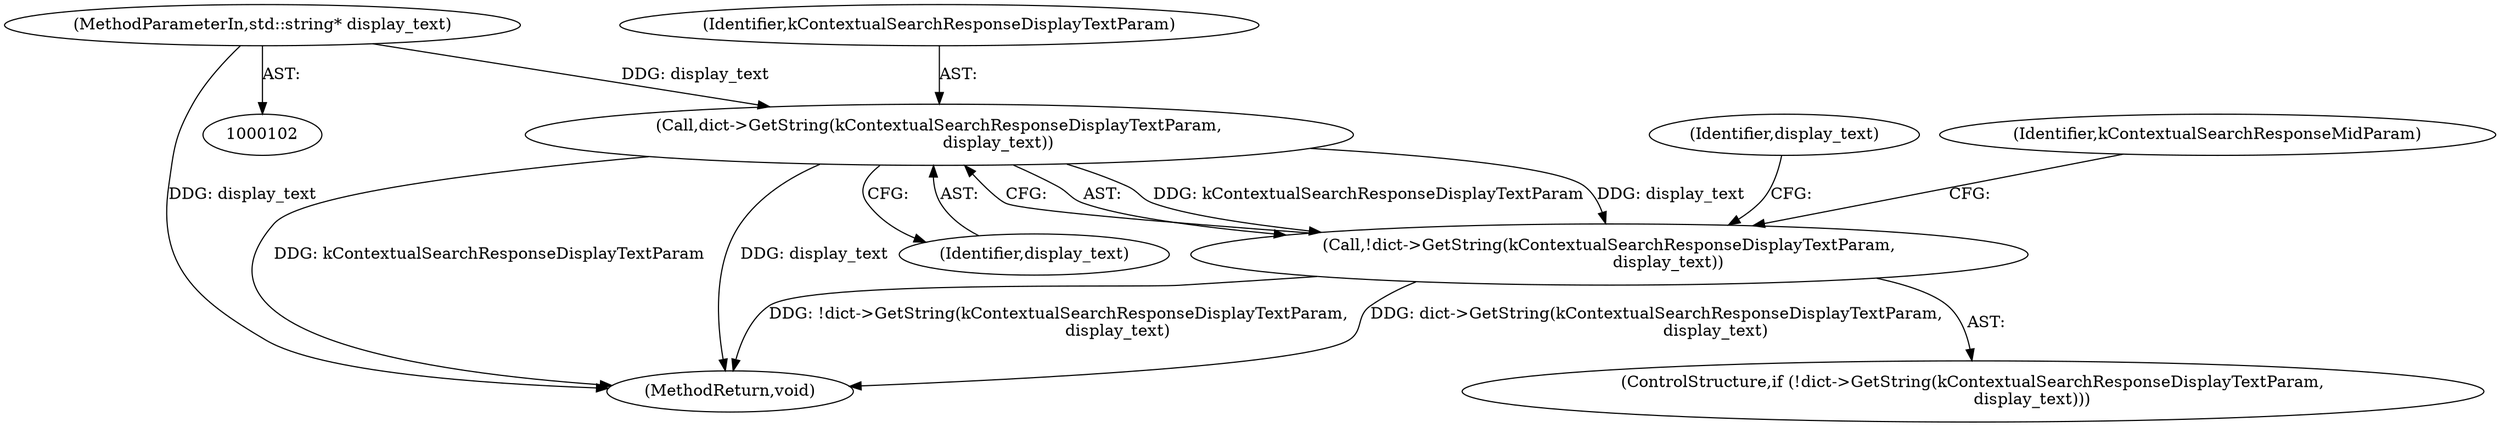 digraph "0_Chrome_c0947dabeaa10da67798c1bbc668dca4b280cad5_0@pointer" {
"1000167" [label="(Call,dict->GetString(kContextualSearchResponseDisplayTextParam,\n                       display_text))"];
"1000105" [label="(MethodParameterIn,std::string* display_text)"];
"1000166" [label="(Call,!dict->GetString(kContextualSearchResponseDisplayTextParam,\n                       display_text))"];
"1000168" [label="(Identifier,kContextualSearchResponseDisplayTextParam)"];
"1000105" [label="(MethodParameterIn,std::string* display_text)"];
"1000243" [label="(MethodReturn,void)"];
"1000166" [label="(Call,!dict->GetString(kContextualSearchResponseDisplayTextParam,\n                       display_text))"];
"1000173" [label="(Identifier,display_text)"];
"1000167" [label="(Call,dict->GetString(kContextualSearchResponseDisplayTextParam,\n                       display_text))"];
"1000165" [label="(ControlStructure,if (!dict->GetString(kContextualSearchResponseDisplayTextParam,\n                       display_text)))"];
"1000177" [label="(Identifier,kContextualSearchResponseMidParam)"];
"1000169" [label="(Identifier,display_text)"];
"1000167" -> "1000166"  [label="AST: "];
"1000167" -> "1000169"  [label="CFG: "];
"1000168" -> "1000167"  [label="AST: "];
"1000169" -> "1000167"  [label="AST: "];
"1000166" -> "1000167"  [label="CFG: "];
"1000167" -> "1000243"  [label="DDG: kContextualSearchResponseDisplayTextParam"];
"1000167" -> "1000243"  [label="DDG: display_text"];
"1000167" -> "1000166"  [label="DDG: kContextualSearchResponseDisplayTextParam"];
"1000167" -> "1000166"  [label="DDG: display_text"];
"1000105" -> "1000167"  [label="DDG: display_text"];
"1000105" -> "1000102"  [label="AST: "];
"1000105" -> "1000243"  [label="DDG: display_text"];
"1000166" -> "1000165"  [label="AST: "];
"1000173" -> "1000166"  [label="CFG: "];
"1000177" -> "1000166"  [label="CFG: "];
"1000166" -> "1000243"  [label="DDG: !dict->GetString(kContextualSearchResponseDisplayTextParam,\n                       display_text)"];
"1000166" -> "1000243"  [label="DDG: dict->GetString(kContextualSearchResponseDisplayTextParam,\n                       display_text)"];
}
